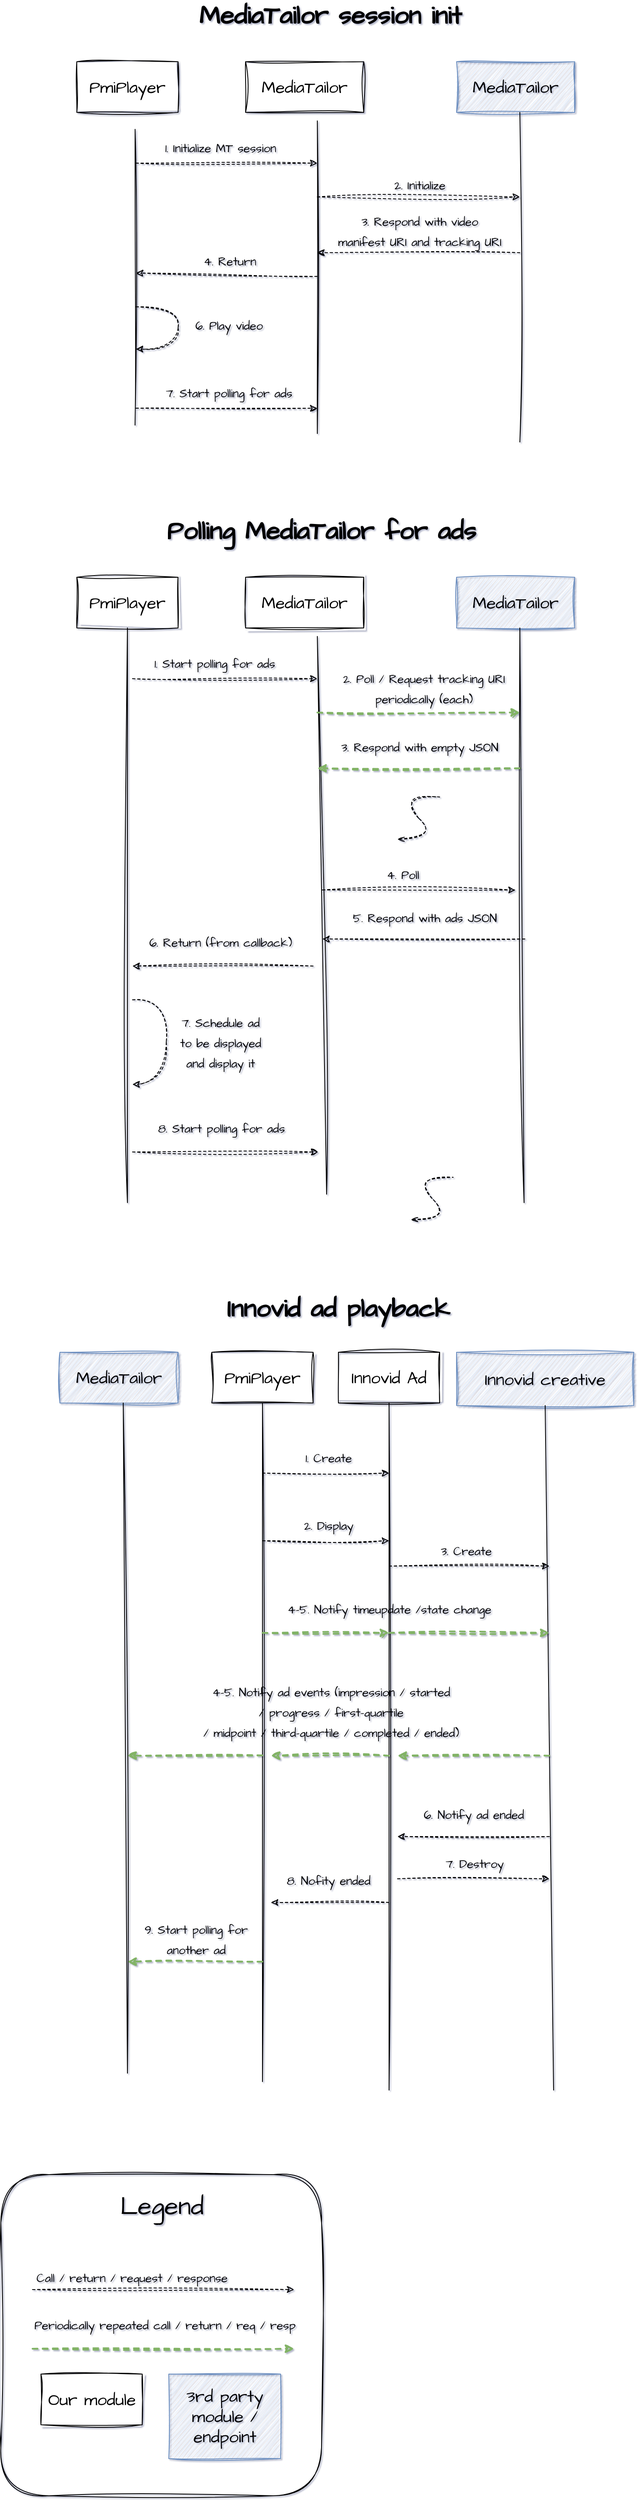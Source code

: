 <mxfile>
    <diagram id="YZph2WwM2QCoW9MXYemE" name="Page-1">
        <mxGraphModel dx="2158" dy="5276" grid="1" gridSize="10" guides="1" tooltips="1" connect="1" arrows="1" fold="1" page="1" pageScale="1" pageWidth="827" pageHeight="1169" background="#ffffff" math="0" shadow="1">
            <root>
                <mxCell id="0"/>
                <mxCell id="1" parent="0"/>
                <mxCell id="139" value="" style="group" parent="1" vertex="1" connectable="0">
                    <mxGeometry x="-810" y="-840" width="380" height="380" as="geometry"/>
                </mxCell>
                <mxCell id="137" value="" style="rounded=1;whiteSpace=wrap;html=1;labelBackgroundColor=none;sketch=1;hachureGap=4;jiggle=2;curveFitting=1;fontFamily=Architects Daughter;fontSource=https%3A%2F%2Ffonts.googleapis.com%2Fcss%3Ffamily%3DArchitects%2BDaughter;fontSize=30;fillColor=none;" parent="139" vertex="1">
                    <mxGeometry width="380" height="380" as="geometry"/>
                </mxCell>
                <mxCell id="131" value="" style="endArrow=classic;html=1;sketch=1;hachureGap=4;jiggle=2;curveFitting=1;fontFamily=Architects Daughter;fontSource=https%3A%2F%2Ffonts.googleapis.com%2Fcss%3Ffamily%3DArchitects%2BDaughter;fontSize=16;dashed=1;" parent="139" edge="1">
                    <mxGeometry width="50" height="50" relative="1" as="geometry">
                        <mxPoint x="37.5" y="136" as="sourcePoint"/>
                        <mxPoint x="347.5" y="136" as="targetPoint"/>
                    </mxGeometry>
                </mxCell>
                <mxCell id="132" value="&lt;font style=&quot;font-size: 14px;&quot;&gt;Call / return / request / response&lt;/font&gt;" style="edgeLabel;html=1;align=center;verticalAlign=middle;resizable=0;points=[];fontSize=20;fontFamily=Architects Daughter;labelBackgroundColor=none;" parent="131" vertex="1" connectable="0">
                    <mxGeometry x="-0.351" relative="1" as="geometry">
                        <mxPoint x="17" y="-16" as="offset"/>
                    </mxGeometry>
                </mxCell>
                <mxCell id="133" value="" style="endArrow=classic;html=1;sketch=1;hachureGap=4;jiggle=2;curveFitting=1;fontFamily=Architects Daughter;fontSource=https%3A%2F%2Ffonts.googleapis.com%2Fcss%3Ffamily%3DArchitects%2BDaughter;fontSize=16;strokeWidth=2;dashed=1;fillColor=#d5e8d4;strokeColor=#82b366;" parent="139" edge="1">
                    <mxGeometry width="50" height="50" relative="1" as="geometry">
                        <mxPoint x="37.5" y="206.0" as="sourcePoint"/>
                        <mxPoint x="347.5" y="206" as="targetPoint"/>
                    </mxGeometry>
                </mxCell>
                <mxCell id="134" value="&lt;font style=&quot;font-size: 14px;&quot;&gt;Periodically repeated call / return / req / resp&lt;br&gt;&lt;/font&gt;" style="edgeLabel;html=1;align=center;verticalAlign=middle;resizable=0;points=[];fontSize=20;fontFamily=Architects Daughter;labelBackgroundColor=none;" parent="133" vertex="1" connectable="0">
                    <mxGeometry x="-0.122" relative="1" as="geometry">
                        <mxPoint x="20" y="-30" as="offset"/>
                    </mxGeometry>
                </mxCell>
                <mxCell id="135" value="Our module" style="rounded=0;whiteSpace=wrap;html=1;sketch=1;hachureGap=4;jiggle=2;curveFitting=1;fontFamily=Architects Daughter;fontSource=https%3A%2F%2Ffonts.googleapis.com%2Fcss%3Ffamily%3DArchitects%2BDaughter;fontSize=20;" parent="139" vertex="1">
                    <mxGeometry x="47.5" y="236" width="120" height="60" as="geometry"/>
                </mxCell>
                <mxCell id="136" value="3rd party module / endpoint" style="rounded=0;whiteSpace=wrap;html=1;sketch=1;hachureGap=4;jiggle=2;curveFitting=1;fontFamily=Architects Daughter;fontSource=https%3A%2F%2Ffonts.googleapis.com%2Fcss%3Ffamily%3DArchitects%2BDaughter;fontSize=20;fillColor=#dae8fc;strokeColor=#6c8ebf;" parent="139" vertex="1">
                    <mxGeometry x="199" y="236" width="132.5" height="100" as="geometry"/>
                </mxCell>
                <mxCell id="138" value="Legend" style="text;html=1;strokeColor=none;fillColor=none;align=center;verticalAlign=middle;whiteSpace=wrap;rounded=0;labelBackgroundColor=none;sketch=1;hachureGap=4;jiggle=2;curveFitting=1;fontFamily=Architects Daughter;fontSource=https%3A%2F%2Ffonts.googleapis.com%2Fcss%3Ffamily%3DArchitects%2BDaughter;fontSize=30;" parent="139" vertex="1">
                    <mxGeometry x="160.5" y="22" width="60" height="30" as="geometry"/>
                </mxCell>
                <mxCell id="268" value="" style="group" vertex="1" connectable="0" parent="1">
                    <mxGeometry x="-740" y="-1880" width="680" height="940" as="geometry"/>
                </mxCell>
                <mxCell id="147" value="PmiPlayer" style="rounded=0;whiteSpace=wrap;html=1;sketch=1;hachureGap=4;jiggle=2;curveFitting=1;fontFamily=Architects Daughter;fontSource=https%3A%2F%2Ffonts.googleapis.com%2Fcss%3Ffamily%3DArchitects%2BDaughter;fontSize=20;" parent="268" vertex="1">
                    <mxGeometry x="180" y="67" width="120" height="60" as="geometry"/>
                </mxCell>
                <mxCell id="150" value="MediaTailor" style="rounded=0;whiteSpace=wrap;html=1;sketch=1;hachureGap=4;jiggle=2;curveFitting=1;fontFamily=Architects Daughter;fontSource=https%3A%2F%2Ffonts.googleapis.com%2Fcss%3Ffamily%3DArchitects%2BDaughter;fontSize=20;fillColor=#dae8fc;strokeColor=#6c8ebf;" parent="268" vertex="1">
                    <mxGeometry y="67" width="140" height="60" as="geometry"/>
                </mxCell>
                <mxCell id="152" value="" style="endArrow=none;html=1;sketch=1;hachureGap=4;jiggle=2;curveFitting=1;fontFamily=Architects Daughter;fontSource=https%3A%2F%2Ffonts.googleapis.com%2Fcss%3Ffamily%3DArchitects%2BDaughter;fontSize=16;entryX=0.5;entryY=1;entryDx=0;entryDy=0;" parent="268" edge="1">
                    <mxGeometry width="50" height="50" relative="1" as="geometry">
                        <mxPoint x="80" y="920" as="sourcePoint"/>
                        <mxPoint x="75" y="127" as="targetPoint"/>
                    </mxGeometry>
                </mxCell>
                <mxCell id="153" value="" style="endArrow=none;html=1;sketch=1;hachureGap=4;jiggle=2;curveFitting=1;fontFamily=Architects Daughter;fontSource=https%3A%2F%2Ffonts.googleapis.com%2Fcss%3Ffamily%3DArchitects%2BDaughter;fontSize=16;entryX=0.5;entryY=1;entryDx=0;entryDy=0;" parent="268" edge="1" target="147">
                    <mxGeometry width="50" height="50" relative="1" as="geometry">
                        <mxPoint x="240" y="930" as="sourcePoint"/>
                        <mxPoint x="249.09" y="147" as="targetPoint"/>
                    </mxGeometry>
                </mxCell>
                <mxCell id="161" value="&lt;font style=&quot;font-size: 30px;&quot;&gt;Innovid ad playback&lt;/font&gt;" style="text;html=1;strokeColor=none;fillColor=none;align=center;verticalAlign=middle;whiteSpace=wrap;rounded=0;labelBackgroundColor=none;sketch=1;hachureGap=4;jiggle=2;curveFitting=1;fontFamily=Architects Daughter;fontSource=https%3A%2F%2Ffonts.googleapis.com%2Fcss%3Ffamily%3DArchitects%2BDaughter;fontSize=27;fontStyle=1" parent="268" vertex="1">
                    <mxGeometry x="140" width="380" height="30" as="geometry"/>
                </mxCell>
                <mxCell id="171" value="Innovid creative" style="rounded=0;whiteSpace=wrap;html=1;sketch=1;hachureGap=4;jiggle=2;curveFitting=1;fontFamily=Architects Daughter;fontSource=https%3A%2F%2Ffonts.googleapis.com%2Fcss%3Ffamily%3DArchitects%2BDaughter;fontSize=20;fillColor=#dae8fc;strokeColor=#6c8ebf;" parent="268" vertex="1">
                    <mxGeometry x="470" y="67" width="210" height="63" as="geometry"/>
                </mxCell>
                <mxCell id="172" value="" style="endArrow=none;html=1;sketch=1;hachureGap=4;jiggle=2;curveFitting=1;fontFamily=Architects Daughter;fontSource=https%3A%2F%2Ffonts.googleapis.com%2Fcss%3Ffamily%3DArchitects%2BDaughter;fontSize=16;entryX=0.5;entryY=1;entryDx=0;entryDy=0;" parent="268" target="171" edge="1">
                    <mxGeometry width="50" height="50" relative="1" as="geometry">
                        <mxPoint x="585" y="940" as="sourcePoint"/>
                        <mxPoint x="585" y="667" as="targetPoint"/>
                    </mxGeometry>
                </mxCell>
                <mxCell id="193" value="" style="endArrow=classic;html=1;sketch=1;hachureGap=4;jiggle=2;curveFitting=1;fontFamily=Architects Daughter;fontSource=https%3A%2F%2Ffonts.googleapis.com%2Fcss%3Ffamily%3DArchitects%2BDaughter;fontSize=16;dashed=1;" parent="268" edge="1">
                    <mxGeometry width="50" height="50" relative="1" as="geometry">
                        <mxPoint x="580" y="640" as="sourcePoint"/>
                        <mxPoint x="400" y="640" as="targetPoint"/>
                    </mxGeometry>
                </mxCell>
                <mxCell id="194" value="&lt;span style=&quot;font-size: 14px;&quot;&gt;6. Notify ad ended&lt;/span&gt;" style="edgeLabel;html=1;align=center;verticalAlign=middle;resizable=0;points=[];fontSize=20;fontFamily=Architects Daughter;labelBackgroundColor=none;" parent="193" vertex="1" connectable="0">
                    <mxGeometry x="-0.351" relative="1" as="geometry">
                        <mxPoint x="-32" y="-28" as="offset"/>
                    </mxGeometry>
                </mxCell>
                <mxCell id="243" value="Innovid Ad" style="rounded=0;whiteSpace=wrap;html=1;sketch=1;hachureGap=4;jiggle=2;curveFitting=1;fontFamily=Architects Daughter;fontSource=https%3A%2F%2Ffonts.googleapis.com%2Fcss%3Ffamily%3DArchitects%2BDaughter;fontSize=20;" vertex="1" parent="268">
                    <mxGeometry x="330" y="67" width="120" height="60" as="geometry"/>
                </mxCell>
                <mxCell id="244" value="" style="endArrow=none;html=1;sketch=1;hachureGap=4;jiggle=2;curveFitting=1;fontFamily=Architects Daughter;fontSource=https%3A%2F%2Ffonts.googleapis.com%2Fcss%3Ffamily%3DArchitects%2BDaughter;fontSize=16;entryX=0.5;entryY=1;entryDx=0;entryDy=0;" edge="1" parent="268" target="243">
                    <mxGeometry width="50" height="50" relative="1" as="geometry">
                        <mxPoint x="390" y="940" as="sourcePoint"/>
                        <mxPoint x="399.09" y="147" as="targetPoint"/>
                    </mxGeometry>
                </mxCell>
                <mxCell id="245" value="" style="endArrow=classic;html=1;sketch=1;hachureGap=4;jiggle=2;curveFitting=1;fontFamily=Architects Daughter;fontSource=https%3A%2F%2Ffonts.googleapis.com%2Fcss%3Ffamily%3DArchitects%2BDaughter;fontSize=16;dashed=1;" edge="1" parent="268">
                    <mxGeometry width="50" height="50" relative="1" as="geometry">
                        <mxPoint x="390" y="718" as="sourcePoint"/>
                        <mxPoint x="250" y="718" as="targetPoint"/>
                    </mxGeometry>
                </mxCell>
                <mxCell id="246" value="&lt;span style=&quot;font-size: 14px;&quot;&gt;8. Nofity ended&lt;/span&gt;" style="edgeLabel;html=1;align=center;verticalAlign=middle;resizable=0;points=[];fontSize=20;fontFamily=Architects Daughter;labelBackgroundColor=none;" vertex="1" connectable="0" parent="245">
                    <mxGeometry x="-0.351" relative="1" as="geometry">
                        <mxPoint x="-27" y="-28" as="offset"/>
                    </mxGeometry>
                </mxCell>
                <mxCell id="247" value="" style="endArrow=classic;html=1;sketch=1;hachureGap=4;jiggle=2;curveFitting=1;fontFamily=Architects Daughter;fontSource=https%3A%2F%2Ffonts.googleapis.com%2Fcss%3Ffamily%3DArchitects%2BDaughter;fontSize=16;dashed=1;" edge="1" parent="268">
                    <mxGeometry width="50" height="50" relative="1" as="geometry">
                        <mxPoint x="400" y="690" as="sourcePoint"/>
                        <mxPoint x="580" y="690" as="targetPoint"/>
                    </mxGeometry>
                </mxCell>
                <mxCell id="248" value="&lt;span style=&quot;font-size: 14px;&quot;&gt;7. Destroy&lt;/span&gt;" style="edgeLabel;html=1;align=center;verticalAlign=middle;resizable=0;points=[];fontSize=20;fontFamily=Architects Daughter;labelBackgroundColor=none;" vertex="1" connectable="0" parent="247">
                    <mxGeometry x="-0.351" relative="1" as="geometry">
                        <mxPoint x="32" y="-20" as="offset"/>
                    </mxGeometry>
                </mxCell>
                <mxCell id="249" value="" style="endArrow=classic;html=1;sketch=1;hachureGap=4;jiggle=2;curveFitting=1;fontFamily=Architects Daughter;fontSource=https%3A%2F%2Ffonts.googleapis.com%2Fcss%3Ffamily%3DArchitects%2BDaughter;fontSize=16;dashed=1;" edge="1" parent="268">
                    <mxGeometry width="50" height="50" relative="1" as="geometry">
                        <mxPoint x="240" y="210" as="sourcePoint"/>
                        <mxPoint x="390" y="210" as="targetPoint"/>
                    </mxGeometry>
                </mxCell>
                <mxCell id="250" value="&lt;span style=&quot;font-size: 14px;&quot;&gt;1. Create&lt;/span&gt;" style="edgeLabel;html=1;align=center;verticalAlign=middle;resizable=0;points=[];fontSize=20;fontFamily=Architects Daughter;labelBackgroundColor=none;" vertex="1" connectable="0" parent="249">
                    <mxGeometry x="-0.351" relative="1" as="geometry">
                        <mxPoint x="29" y="-20" as="offset"/>
                    </mxGeometry>
                </mxCell>
                <mxCell id="255" value="" style="endArrow=classic;html=1;sketch=1;hachureGap=4;jiggle=2;curveFitting=1;fontFamily=Architects Daughter;fontSource=https%3A%2F%2Ffonts.googleapis.com%2Fcss%3Ffamily%3DArchitects%2BDaughter;fontSize=16;dashed=1;" edge="1" parent="268">
                    <mxGeometry width="50" height="50" relative="1" as="geometry">
                        <mxPoint x="390" y="320" as="sourcePoint"/>
                        <mxPoint x="580" y="320" as="targetPoint"/>
                    </mxGeometry>
                </mxCell>
                <mxCell id="256" value="&lt;span style=&quot;font-size: 14px;&quot;&gt;3. Create&lt;/span&gt;" style="edgeLabel;html=1;align=center;verticalAlign=middle;resizable=0;points=[];fontSize=20;fontFamily=Architects Daughter;labelBackgroundColor=none;" vertex="1" connectable="0" parent="255">
                    <mxGeometry x="-0.351" relative="1" as="geometry">
                        <mxPoint x="29" y="-20" as="offset"/>
                    </mxGeometry>
                </mxCell>
                <mxCell id="257" value="" style="endArrow=classic;html=1;sketch=1;hachureGap=4;jiggle=2;curveFitting=1;fontFamily=Architects Daughter;fontSource=https%3A%2F%2Ffonts.googleapis.com%2Fcss%3Ffamily%3DArchitects%2BDaughter;fontSize=16;dashed=1;" edge="1" parent="268">
                    <mxGeometry width="50" height="50" relative="1" as="geometry">
                        <mxPoint x="240" y="290" as="sourcePoint"/>
                        <mxPoint x="390" y="290" as="targetPoint"/>
                    </mxGeometry>
                </mxCell>
                <mxCell id="258" value="&lt;span style=&quot;font-size: 14px;&quot;&gt;2. Display&lt;/span&gt;" style="edgeLabel;html=1;align=center;verticalAlign=middle;resizable=0;points=[];fontSize=20;fontFamily=Architects Daughter;labelBackgroundColor=none;" vertex="1" connectable="0" parent="257">
                    <mxGeometry x="-0.351" relative="1" as="geometry">
                        <mxPoint x="29" y="-20" as="offset"/>
                    </mxGeometry>
                </mxCell>
                <mxCell id="259" value="" style="endArrow=classic;html=1;sketch=1;hachureGap=4;jiggle=2;curveFitting=1;fontFamily=Architects Daughter;fontSource=https%3A%2F%2Ffonts.googleapis.com%2Fcss%3Ffamily%3DArchitects%2BDaughter;fontSize=16;dashed=1;fillColor=#d5e8d4;strokeColor=#82b366;strokeWidth=2;" edge="1" parent="268">
                    <mxGeometry width="50" height="50" relative="1" as="geometry">
                        <mxPoint x="240" y="399" as="sourcePoint"/>
                        <mxPoint x="390" y="399" as="targetPoint"/>
                    </mxGeometry>
                </mxCell>
                <mxCell id="260" value="&lt;span style=&quot;font-size: 14px;&quot;&gt;4-5. Notify timeupdate /state change&lt;/span&gt;" style="edgeLabel;html=1;align=center;verticalAlign=middle;resizable=0;points=[];fontSize=20;fontFamily=Architects Daughter;labelBackgroundColor=none;" vertex="1" connectable="0" parent="259">
                    <mxGeometry x="-0.351" relative="1" as="geometry">
                        <mxPoint x="101" y="-30" as="offset"/>
                    </mxGeometry>
                </mxCell>
                <mxCell id="261" value="" style="endArrow=classic;html=1;sketch=1;hachureGap=4;jiggle=2;curveFitting=1;fontFamily=Architects Daughter;fontSource=https%3A%2F%2Ffonts.googleapis.com%2Fcss%3Ffamily%3DArchitects%2BDaughter;fontSize=16;dashed=1;fillColor=#d5e8d4;strokeColor=#82b366;strokeWidth=2;" edge="1" parent="268">
                    <mxGeometry width="50" height="50" relative="1" as="geometry">
                        <mxPoint x="580" y="544.33" as="sourcePoint"/>
                        <mxPoint x="400" y="544.33" as="targetPoint"/>
                    </mxGeometry>
                </mxCell>
                <mxCell id="262" value="&lt;span style=&quot;font-size: 14px;&quot;&gt;4-5. Notify ad events (impression / started&lt;br&gt;/ progress / first-quartile&lt;br&gt;/ midpoint / third-quartile / completed / ended)&lt;/span&gt;" style="edgeLabel;html=1;align=center;verticalAlign=middle;resizable=0;points=[];fontSize=20;fontFamily=Architects Daughter;labelBackgroundColor=none;spacing=1;spacingTop=-6;spacingBottom=-7;" vertex="1" connectable="0" parent="261">
                    <mxGeometry x="-0.351" relative="1" as="geometry">
                        <mxPoint x="-201" y="-54" as="offset"/>
                    </mxGeometry>
                </mxCell>
                <mxCell id="263" value="" style="endArrow=classic;html=1;sketch=1;hachureGap=4;jiggle=2;curveFitting=1;fontFamily=Architects Daughter;fontSource=https%3A%2F%2Ffonts.googleapis.com%2Fcss%3Ffamily%3DArchitects%2BDaughter;fontSize=16;dashed=1;fillColor=#d5e8d4;strokeColor=#82b366;strokeWidth=2;" edge="1" parent="268">
                    <mxGeometry width="50" height="50" relative="1" as="geometry">
                        <mxPoint x="390" y="544.33" as="sourcePoint"/>
                        <mxPoint x="250" y="544.33" as="targetPoint"/>
                    </mxGeometry>
                </mxCell>
                <mxCell id="265" value="" style="endArrow=classic;html=1;sketch=1;hachureGap=4;jiggle=2;curveFitting=1;fontFamily=Architects Daughter;fontSource=https%3A%2F%2Ffonts.googleapis.com%2Fcss%3Ffamily%3DArchitects%2BDaughter;fontSize=16;dashed=1;fillColor=#d5e8d4;strokeColor=#82b366;strokeWidth=2;" edge="1" parent="268">
                    <mxGeometry width="50" height="50" relative="1" as="geometry">
                        <mxPoint x="390" y="399" as="sourcePoint"/>
                        <mxPoint x="580" y="399" as="targetPoint"/>
                    </mxGeometry>
                </mxCell>
                <mxCell id="267" value="" style="endArrow=classic;html=1;sketch=1;hachureGap=4;jiggle=2;curveFitting=1;fontFamily=Architects Daughter;fontSource=https%3A%2F%2Ffonts.googleapis.com%2Fcss%3Ffamily%3DArchitects%2BDaughter;fontSize=16;dashed=1;fillColor=#d5e8d4;strokeColor=#82b366;strokeWidth=2;" edge="1" parent="268">
                    <mxGeometry width="50" height="50" relative="1" as="geometry">
                        <mxPoint x="240" y="544" as="sourcePoint"/>
                        <mxPoint x="80" y="544.29" as="targetPoint"/>
                    </mxGeometry>
                </mxCell>
                <mxCell id="251" value="" style="endArrow=classic;html=1;sketch=1;hachureGap=4;jiggle=2;curveFitting=1;fontFamily=Architects Daughter;fontSource=https%3A%2F%2Ffonts.googleapis.com%2Fcss%3Ffamily%3DArchitects%2BDaughter;fontSize=16;dashed=1;fillColor=#d5e8d4;strokeColor=#82b366;strokeWidth=2;" edge="1" parent="268">
                    <mxGeometry width="50" height="50" relative="1" as="geometry">
                        <mxPoint x="240" y="788" as="sourcePoint"/>
                        <mxPoint x="80" y="788" as="targetPoint"/>
                    </mxGeometry>
                </mxCell>
                <mxCell id="252" value="&lt;span style=&quot;font-size: 14px;&quot;&gt;9. Start polling for&lt;br&gt;another ad&lt;/span&gt;" style="edgeLabel;html=1;align=center;verticalAlign=middle;resizable=0;points=[];fontSize=20;fontFamily=Architects Daughter;labelBackgroundColor=none;" vertex="1" connectable="0" parent="251">
                    <mxGeometry x="-0.351" relative="1" as="geometry">
                        <mxPoint x="-27" y="-28" as="offset"/>
                    </mxGeometry>
                </mxCell>
                <mxCell id="278" value="" style="group" vertex="1" connectable="0" parent="1">
                    <mxGeometry x="-720" y="-2800" width="590" height="830" as="geometry"/>
                </mxCell>
                <mxCell id="80" value="PmiPlayer" style="rounded=0;whiteSpace=wrap;html=1;sketch=1;hachureGap=4;jiggle=2;curveFitting=1;fontFamily=Architects Daughter;fontSource=https%3A%2F%2Ffonts.googleapis.com%2Fcss%3Ffamily%3DArchitects%2BDaughter;fontSize=20;" parent="278" vertex="1">
                    <mxGeometry y="70" width="120" height="60" as="geometry"/>
                </mxCell>
                <mxCell id="82" value="MediaTailor" style="rounded=0;whiteSpace=wrap;html=1;sketch=1;hachureGap=4;jiggle=2;curveFitting=1;fontFamily=Architects Daughter;fontSource=https%3A%2F%2Ffonts.googleapis.com%2Fcss%3Ffamily%3DArchitects%2BDaughter;fontSize=20;" parent="278" vertex="1">
                    <mxGeometry x="200" y="70" width="140" height="60" as="geometry"/>
                </mxCell>
                <mxCell id="83" value="MediaTailor" style="rounded=0;whiteSpace=wrap;html=1;sketch=1;hachureGap=4;jiggle=2;curveFitting=1;fontFamily=Architects Daughter;fontSource=https%3A%2F%2Ffonts.googleapis.com%2Fcss%3Ffamily%3DArchitects%2BDaughter;fontSize=20;fillColor=#dae8fc;strokeColor=#6c8ebf;" parent="278" vertex="1">
                    <mxGeometry x="450" y="70" width="140" height="60" as="geometry"/>
                </mxCell>
                <mxCell id="85" value="" style="endArrow=none;html=1;sketch=1;hachureGap=4;jiggle=2;curveFitting=1;fontFamily=Architects Daughter;fontSource=https%3A%2F%2Ffonts.googleapis.com%2Fcss%3Ffamily%3DArchitects%2BDaughter;fontSize=16;entryX=0.5;entryY=1;entryDx=0;entryDy=0;" parent="278" edge="1">
                    <mxGeometry width="50" height="50" relative="1" as="geometry">
                        <mxPoint x="530" y="810" as="sourcePoint"/>
                        <mxPoint x="525" y="130" as="targetPoint"/>
                    </mxGeometry>
                </mxCell>
                <mxCell id="86" value="" style="endArrow=none;html=1;sketch=1;hachureGap=4;jiggle=2;curveFitting=1;fontFamily=Architects Daughter;fontSource=https%3A%2F%2Ffonts.googleapis.com%2Fcss%3Ffamily%3DArchitects%2BDaughter;fontSize=16;entryX=0.5;entryY=1;entryDx=0;entryDy=0;" parent="278" edge="1" target="80">
                    <mxGeometry width="50" height="50" relative="1" as="geometry">
                        <mxPoint x="60" y="810" as="sourcePoint"/>
                        <mxPoint x="69" y="150" as="targetPoint"/>
                    </mxGeometry>
                </mxCell>
                <mxCell id="87" value="" style="endArrow=none;html=1;sketch=1;hachureGap=4;jiggle=2;curveFitting=1;fontFamily=Architects Daughter;fontSource=https%3A%2F%2Ffonts.googleapis.com%2Fcss%3Ffamily%3DArchitects%2BDaughter;fontSize=16;entryX=0.5;entryY=1;entryDx=0;entryDy=0;" parent="278" edge="1">
                    <mxGeometry width="50" height="50" relative="1" as="geometry">
                        <mxPoint x="296" y="800" as="sourcePoint"/>
                        <mxPoint x="285" y="140" as="targetPoint"/>
                    </mxGeometry>
                </mxCell>
                <mxCell id="88" value="" style="endArrow=classic;html=1;sketch=1;hachureGap=4;jiggle=2;curveFitting=1;fontFamily=Architects Daughter;fontSource=https%3A%2F%2Ffonts.googleapis.com%2Fcss%3Ffamily%3DArchitects%2BDaughter;fontSize=16;dashed=1;" parent="278" edge="1">
                    <mxGeometry width="50" height="50" relative="1" as="geometry">
                        <mxPoint x="66" y="190" as="sourcePoint"/>
                        <mxPoint x="285" y="190" as="targetPoint"/>
                    </mxGeometry>
                </mxCell>
                <mxCell id="89" value="&lt;font style=&quot;font-size: 14px;&quot;&gt;1. Start polling for ads&lt;/font&gt;" style="edgeLabel;html=1;align=center;verticalAlign=middle;resizable=0;points=[];fontSize=20;fontFamily=Architects Daughter;labelBackgroundColor=none;" parent="88" vertex="1" connectable="0">
                    <mxGeometry x="-0.351" relative="1" as="geometry">
                        <mxPoint x="26" y="-20" as="offset"/>
                    </mxGeometry>
                </mxCell>
                <mxCell id="90" value="" style="endArrow=classic;html=1;sketch=1;hachureGap=4;jiggle=2;curveFitting=1;fontFamily=Architects Daughter;fontSource=https%3A%2F%2Ffonts.googleapis.com%2Fcss%3Ffamily%3DArchitects%2BDaughter;fontSize=16;strokeWidth=2;dashed=1;fillColor=#d5e8d4;strokeColor=#82b366;" parent="278" edge="1">
                    <mxGeometry width="50" height="50" relative="1" as="geometry">
                        <mxPoint x="285" y="230" as="sourcePoint"/>
                        <mxPoint x="525" y="230" as="targetPoint"/>
                    </mxGeometry>
                </mxCell>
                <mxCell id="91" value="&lt;font style=&quot;font-size: 14px;&quot;&gt;2. Poll / Request tracking URI&lt;br&gt;periodically (each)&lt;br&gt;&lt;/font&gt;" style="edgeLabel;html=1;align=center;verticalAlign=middle;resizable=0;points=[];fontSize=20;fontFamily=Architects Daughter;labelBackgroundColor=none;" parent="90" vertex="1" connectable="0">
                    <mxGeometry x="-0.122" relative="1" as="geometry">
                        <mxPoint x="20" y="-30" as="offset"/>
                    </mxGeometry>
                </mxCell>
                <mxCell id="92" value="" style="endArrow=classic;html=1;sketch=1;hachureGap=4;jiggle=2;curveFitting=1;fontFamily=Architects Daughter;fontSource=https%3A%2F%2Ffonts.googleapis.com%2Fcss%3Ffamily%3DArchitects%2BDaughter;fontSize=16;dashed=1;strokeWidth=2;fillColor=#d5e8d4;strokeColor=#82b366;" parent="278" edge="1">
                    <mxGeometry width="50" height="50" relative="1" as="geometry">
                        <mxPoint x="525" y="296" as="sourcePoint"/>
                        <mxPoint x="285" y="296" as="targetPoint"/>
                    </mxGeometry>
                </mxCell>
                <mxCell id="93" value="&lt;font style=&quot;font-size: 14px;&quot;&gt;3. Respond with empty JSON&lt;/font&gt;" style="edgeLabel;html=1;align=center;verticalAlign=middle;resizable=0;points=[];fontSize=20;fontFamily=Architects Daughter;labelBackgroundColor=none;" parent="92" vertex="1" connectable="0">
                    <mxGeometry x="0.122" relative="1" as="geometry">
                        <mxPoint x="15" y="-27" as="offset"/>
                    </mxGeometry>
                </mxCell>
                <mxCell id="100" value="&lt;span&gt;&lt;font style=&quot;font-size: 30px;&quot;&gt;Polling MediaTailor for ads&lt;/font&gt;&lt;/span&gt;" style="text;html=1;strokeColor=none;fillColor=none;align=center;verticalAlign=middle;whiteSpace=wrap;rounded=0;labelBackgroundColor=none;sketch=1;hachureGap=4;jiggle=2;curveFitting=1;fontFamily=Architects Daughter;fontSource=https%3A%2F%2Ffonts.googleapis.com%2Fcss%3Ffamily%3DArchitects%2BDaughter;fontSize=14;fontStyle=1" parent="278" vertex="1">
                    <mxGeometry x="45" width="490" height="30" as="geometry"/>
                </mxCell>
                <mxCell id="101" value="" style="endArrow=classic;html=1;sketch=1;hachureGap=4;jiggle=2;curveFitting=1;fontFamily=Architects Daughter;fontSource=https%3A%2F%2Ffonts.googleapis.com%2Fcss%3Ffamily%3DArchitects%2BDaughter;fontSize=16;dashed=1;" parent="278" edge="1">
                    <mxGeometry width="50" height="50" relative="1" as="geometry">
                        <mxPoint x="531" y="498" as="sourcePoint"/>
                        <mxPoint x="291" y="498" as="targetPoint"/>
                    </mxGeometry>
                </mxCell>
                <mxCell id="102" value="&lt;font style=&quot;font-size: 14px;&quot;&gt;5. Respond with ads JSON&lt;/font&gt;" style="edgeLabel;html=1;align=center;verticalAlign=middle;resizable=0;points=[];fontSize=20;fontFamily=Architects Daughter;labelBackgroundColor=none;" parent="101" vertex="1" connectable="0">
                    <mxGeometry x="0.122" relative="1" as="geometry">
                        <mxPoint x="15" y="-27" as="offset"/>
                    </mxGeometry>
                </mxCell>
                <mxCell id="106" value="" style="curved=1;endArrow=none;html=1;dashed=1;sketch=1;hachureGap=4;jiggle=2;curveFitting=1;fontFamily=Architects Daughter;fontSource=https%3A%2F%2Ffonts.googleapis.com%2Fcss%3Ffamily%3DArchitects%2BDaughter;fontSize=30;startArrow=openThin;startFill=0;endFill=0;" parent="278" edge="1">
                    <mxGeometry width="50" height="50" relative="1" as="geometry">
                        <mxPoint x="380" y="380" as="sourcePoint"/>
                        <mxPoint x="430" y="330" as="targetPoint"/>
                        <Array as="points">
                            <mxPoint x="430" y="380"/>
                            <mxPoint x="380" y="330"/>
                        </Array>
                    </mxGeometry>
                </mxCell>
                <mxCell id="107" value="" style="endArrow=classic;html=1;sketch=1;hachureGap=4;jiggle=2;curveFitting=1;fontFamily=Architects Daughter;fontSource=https%3A%2F%2Ffonts.googleapis.com%2Fcss%3Ffamily%3DArchitects%2BDaughter;fontSize=16;dashed=1;" parent="278" edge="1">
                    <mxGeometry width="50" height="50" relative="1" as="geometry">
                        <mxPoint x="291" y="440" as="sourcePoint"/>
                        <mxPoint x="520" y="440" as="targetPoint"/>
                    </mxGeometry>
                </mxCell>
                <mxCell id="108" value="&lt;font style=&quot;font-size: 14px;&quot;&gt;4. Poll&lt;br&gt;&lt;/font&gt;" style="edgeLabel;html=1;align=center;verticalAlign=middle;resizable=0;points=[];fontSize=20;fontFamily=Architects Daughter;labelBackgroundColor=none;" parent="107" vertex="1" connectable="0">
                    <mxGeometry x="-0.122" relative="1" as="geometry">
                        <mxPoint x="-6" y="-20" as="offset"/>
                    </mxGeometry>
                </mxCell>
                <mxCell id="109" value="" style="endArrow=classic;html=1;sketch=1;hachureGap=4;jiggle=2;curveFitting=1;fontFamily=Architects Daughter;fontSource=https%3A%2F%2Ffonts.googleapis.com%2Fcss%3Ffamily%3DArchitects%2BDaughter;fontSize=16;dashed=1;" parent="278" edge="1">
                    <mxGeometry width="50" height="50" relative="1" as="geometry">
                        <mxPoint x="280" y="530" as="sourcePoint"/>
                        <mxPoint x="66" y="530" as="targetPoint"/>
                    </mxGeometry>
                </mxCell>
                <mxCell id="110" value="&lt;font style=&quot;font-size: 14px;&quot;&gt;6. Return (from callback)&lt;/font&gt;" style="edgeLabel;html=1;align=center;verticalAlign=middle;resizable=0;points=[];fontSize=20;fontFamily=Architects Daughter;labelBackgroundColor=none;" parent="109" vertex="1" connectable="0">
                    <mxGeometry x="0.122" relative="1" as="geometry">
                        <mxPoint x="10" y="-30" as="offset"/>
                    </mxGeometry>
                </mxCell>
                <mxCell id="140" value="" style="endArrow=classic;html=1;sketch=1;hachureGap=4;jiggle=2;curveFitting=1;fontFamily=Architects Daughter;fontSource=https%3A%2F%2Ffonts.googleapis.com%2Fcss%3Ffamily%3DArchitects%2BDaughter;fontSize=16;dashed=1;" parent="278" edge="1">
                    <mxGeometry width="50" height="50" relative="1" as="geometry">
                        <mxPoint x="66" y="750" as="sourcePoint"/>
                        <mxPoint x="286" y="750" as="targetPoint"/>
                    </mxGeometry>
                </mxCell>
                <mxCell id="141" value="&lt;span style=&quot;font-size: 14px;&quot;&gt;8. Start polling for ads&lt;/span&gt;" style="edgeLabel;html=1;align=center;verticalAlign=middle;resizable=0;points=[];fontSize=20;fontFamily=Architects Daughter;labelBackgroundColor=none;" parent="140" vertex="1" connectable="0">
                    <mxGeometry x="-0.351" relative="1" as="geometry">
                        <mxPoint x="33" y="-30" as="offset"/>
                    </mxGeometry>
                </mxCell>
                <mxCell id="269" value="" style="endArrow=classic;html=1;sketch=1;hachureGap=4;jiggle=2;curveFitting=1;fontFamily=Architects Daughter;fontSource=https%3A%2F%2Ffonts.googleapis.com%2Fcss%3Ffamily%3DArchitects%2BDaughter;fontSize=16;dashed=1;edgeStyle=orthogonalEdgeStyle;curved=1;" edge="1" parent="278">
                    <mxGeometry width="50" height="50" relative="1" as="geometry">
                        <mxPoint x="66" y="570" as="sourcePoint"/>
                        <mxPoint x="66" y="670" as="targetPoint"/>
                        <Array as="points">
                            <mxPoint x="106" y="570"/>
                            <mxPoint x="106" y="670"/>
                        </Array>
                    </mxGeometry>
                </mxCell>
                <mxCell id="270" value="&lt;font style=&quot;font-size: 14px;&quot;&gt;7. Schedule ad&lt;br&gt;to be displayed&lt;br&gt;and display it&lt;/font&gt;" style="edgeLabel;html=1;align=center;verticalAlign=middle;resizable=0;points=[];fontSize=20;fontFamily=Architects Daughter;labelBackgroundColor=none;" vertex="1" connectable="0" parent="269">
                    <mxGeometry x="-0.351" relative="1" as="geometry">
                        <mxPoint x="64" y="30" as="offset"/>
                    </mxGeometry>
                </mxCell>
                <mxCell id="277" value="" style="curved=1;endArrow=none;html=1;dashed=1;sketch=1;hachureGap=4;jiggle=2;curveFitting=1;fontFamily=Architects Daughter;fontSource=https%3A%2F%2Ffonts.googleapis.com%2Fcss%3Ffamily%3DArchitects%2BDaughter;fontSize=30;startArrow=openThin;startFill=0;endFill=0;" edge="1" parent="278">
                    <mxGeometry width="50" height="50" relative="1" as="geometry">
                        <mxPoint x="396" y="830" as="sourcePoint"/>
                        <mxPoint x="446" y="780" as="targetPoint"/>
                        <Array as="points">
                            <mxPoint x="446" y="830"/>
                            <mxPoint x="396" y="780"/>
                        </Array>
                    </mxGeometry>
                </mxCell>
                <mxCell id="282" value="" style="group" vertex="1" connectable="0" parent="1">
                    <mxGeometry x="-720" y="-3410" width="590" height="520" as="geometry"/>
                </mxCell>
                <mxCell id="57" value="PmiPlayer" style="rounded=0;whiteSpace=wrap;html=1;sketch=1;hachureGap=4;jiggle=2;curveFitting=1;fontFamily=Architects Daughter;fontSource=https%3A%2F%2Ffonts.googleapis.com%2Fcss%3Ffamily%3DArchitects%2BDaughter;fontSize=20;" parent="282" vertex="1">
                    <mxGeometry y="70" width="120" height="60" as="geometry"/>
                </mxCell>
                <mxCell id="59" value="MediaTailor" style="rounded=0;whiteSpace=wrap;html=1;sketch=1;hachureGap=4;jiggle=2;curveFitting=1;fontFamily=Architects Daughter;fontSource=https%3A%2F%2Ffonts.googleapis.com%2Fcss%3Ffamily%3DArchitects%2BDaughter;fontSize=20;" parent="282" vertex="1">
                    <mxGeometry x="200" y="70" width="140" height="60" as="geometry"/>
                </mxCell>
                <mxCell id="60" value="MediaTailor" style="rounded=0;whiteSpace=wrap;html=1;sketch=1;hachureGap=4;jiggle=2;curveFitting=1;fontFamily=Architects Daughter;fontSource=https%3A%2F%2Ffonts.googleapis.com%2Fcss%3Ffamily%3DArchitects%2BDaughter;fontSize=20;fillColor=#dae8fc;strokeColor=#6c8ebf;" parent="282" vertex="1">
                    <mxGeometry x="450" y="70" width="140" height="60" as="geometry"/>
                </mxCell>
                <mxCell id="62" value="" style="endArrow=none;html=1;sketch=1;hachureGap=4;jiggle=2;curveFitting=1;fontFamily=Architects Daughter;fontSource=https%3A%2F%2Ffonts.googleapis.com%2Fcss%3Ffamily%3DArchitects%2BDaughter;fontSize=16;entryX=0.5;entryY=1;entryDx=0;entryDy=0;" parent="282" edge="1">
                    <mxGeometry width="50" height="50" relative="1" as="geometry">
                        <mxPoint x="525" y="520" as="sourcePoint"/>
                        <mxPoint x="525" y="130" as="targetPoint"/>
                    </mxGeometry>
                </mxCell>
                <mxCell id="63" value="" style="endArrow=none;html=1;sketch=1;hachureGap=4;jiggle=2;curveFitting=1;fontFamily=Architects Daughter;fontSource=https%3A%2F%2Ffonts.googleapis.com%2Fcss%3Ffamily%3DArchitects%2BDaughter;fontSize=16;entryX=0.5;entryY=1;entryDx=0;entryDy=0;" parent="282" edge="1">
                    <mxGeometry width="50" height="50" relative="1" as="geometry">
                        <mxPoint x="69" y="500" as="sourcePoint"/>
                        <mxPoint x="69.09" y="150" as="targetPoint"/>
                    </mxGeometry>
                </mxCell>
                <mxCell id="64" value="" style="endArrow=none;html=1;sketch=1;hachureGap=4;jiggle=2;curveFitting=1;fontFamily=Architects Daughter;fontSource=https%3A%2F%2Ffonts.googleapis.com%2Fcss%3Ffamily%3DArchitects%2BDaughter;fontSize=16;entryX=0.5;entryY=1;entryDx=0;entryDy=0;" parent="282" edge="1">
                    <mxGeometry width="50" height="50" relative="1" as="geometry">
                        <mxPoint x="285" y="510" as="sourcePoint"/>
                        <mxPoint x="285" y="140" as="targetPoint"/>
                    </mxGeometry>
                </mxCell>
                <mxCell id="65" value="" style="endArrow=classic;html=1;sketch=1;hachureGap=4;jiggle=2;curveFitting=1;fontFamily=Architects Daughter;fontSource=https%3A%2F%2Ffonts.googleapis.com%2Fcss%3Ffamily%3DArchitects%2BDaughter;fontSize=16;dashed=1;" parent="282" edge="1">
                    <mxGeometry width="50" height="50" relative="1" as="geometry">
                        <mxPoint x="70" y="190" as="sourcePoint"/>
                        <mxPoint x="285" y="190" as="targetPoint"/>
                    </mxGeometry>
                </mxCell>
                <mxCell id="68" value="&lt;font style=&quot;font-size: 14px;&quot;&gt;1. Initialize MT session&lt;/font&gt;" style="edgeLabel;html=1;align=center;verticalAlign=middle;resizable=0;points=[];fontSize=20;fontFamily=Architects Daughter;labelBackgroundColor=none;" parent="65" vertex="1" connectable="0">
                    <mxGeometry x="-0.351" relative="1" as="geometry">
                        <mxPoint x="30" y="-20" as="offset"/>
                    </mxGeometry>
                </mxCell>
                <mxCell id="66" value="" style="endArrow=classic;html=1;sketch=1;hachureGap=4;jiggle=2;curveFitting=1;fontFamily=Architects Daughter;fontSource=https%3A%2F%2Ffonts.googleapis.com%2Fcss%3Ffamily%3DArchitects%2BDaughter;fontSize=16;dashed=1;" parent="282" edge="1">
                    <mxGeometry width="50" height="50" relative="1" as="geometry">
                        <mxPoint x="285" y="230" as="sourcePoint"/>
                        <mxPoint x="525" y="230" as="targetPoint"/>
                    </mxGeometry>
                </mxCell>
                <mxCell id="69" value="&lt;font style=&quot;font-size: 14px;&quot;&gt;2. Initialize&lt;/font&gt;" style="edgeLabel;html=1;align=center;verticalAlign=middle;resizable=0;points=[];fontSize=20;fontFamily=Architects Daughter;labelBackgroundColor=none;" parent="66" vertex="1" connectable="0">
                    <mxGeometry x="-0.122" relative="1" as="geometry">
                        <mxPoint x="15" y="-16" as="offset"/>
                    </mxGeometry>
                </mxCell>
                <mxCell id="67" value="" style="endArrow=classic;html=1;sketch=1;hachureGap=4;jiggle=2;curveFitting=1;fontFamily=Architects Daughter;fontSource=https%3A%2F%2Ffonts.googleapis.com%2Fcss%3Ffamily%3DArchitects%2BDaughter;fontSize=16;dashed=1;" parent="282" edge="1">
                    <mxGeometry width="50" height="50" relative="1" as="geometry">
                        <mxPoint x="525" y="296" as="sourcePoint"/>
                        <mxPoint x="285" y="296" as="targetPoint"/>
                    </mxGeometry>
                </mxCell>
                <mxCell id="71" value="&lt;font style=&quot;font-size: 14px;&quot;&gt;3. Respond with video&lt;br&gt;manifest URI and tracking URI&lt;/font&gt;" style="edgeLabel;html=1;align=center;verticalAlign=middle;resizable=0;points=[];fontSize=20;fontFamily=Architects Daughter;labelBackgroundColor=none;" parent="67" vertex="1" connectable="0">
                    <mxGeometry x="0.122" relative="1" as="geometry">
                        <mxPoint x="15" y="-27" as="offset"/>
                    </mxGeometry>
                </mxCell>
                <mxCell id="74" value="" style="endArrow=classic;html=1;sketch=1;hachureGap=4;jiggle=2;curveFitting=1;fontFamily=Architects Daughter;fontSource=https%3A%2F%2Ffonts.googleapis.com%2Fcss%3Ffamily%3DArchitects%2BDaughter;fontSize=16;dashed=1;" parent="282" edge="1">
                    <mxGeometry width="50" height="50" relative="1" as="geometry">
                        <mxPoint x="285" y="324" as="sourcePoint"/>
                        <mxPoint x="70" y="320" as="targetPoint"/>
                    </mxGeometry>
                </mxCell>
                <mxCell id="75" value="&lt;span style=&quot;font-size: 14px;&quot;&gt;4. Return&lt;/span&gt;" style="edgeLabel;html=1;align=center;verticalAlign=middle;resizable=0;points=[];fontSize=20;fontFamily=Architects Daughter;labelBackgroundColor=none;" parent="74" vertex="1" connectable="0">
                    <mxGeometry x="0.122" relative="1" as="geometry">
                        <mxPoint x="16" y="-18" as="offset"/>
                    </mxGeometry>
                </mxCell>
                <mxCell id="76" value="" style="endArrow=classic;html=1;sketch=1;hachureGap=4;jiggle=2;curveFitting=1;fontFamily=Architects Daughter;fontSource=https%3A%2F%2Ffonts.googleapis.com%2Fcss%3Ffamily%3DArchitects%2BDaughter;fontSize=16;dashed=1;" parent="282" edge="1">
                    <mxGeometry width="50" height="50" relative="1" as="geometry">
                        <mxPoint x="70" y="480" as="sourcePoint"/>
                        <mxPoint x="285" y="480" as="targetPoint"/>
                    </mxGeometry>
                </mxCell>
                <mxCell id="77" value="&lt;font style=&quot;font-size: 14px;&quot;&gt;7. Start polling for ads&lt;/font&gt;" style="edgeLabel;html=1;align=center;verticalAlign=middle;resizable=0;points=[];fontSize=20;fontFamily=Architects Daughter;labelBackgroundColor=none;" parent="76" vertex="1" connectable="0">
                    <mxGeometry x="-0.351" relative="1" as="geometry">
                        <mxPoint x="40" y="-20" as="offset"/>
                    </mxGeometry>
                </mxCell>
                <mxCell id="79" value="&lt;b&gt;&lt;font style=&quot;font-size: 30px;&quot;&gt;MediaTailor session init&lt;/font&gt;&lt;/b&gt;" style="text;html=1;strokeColor=none;fillColor=none;align=center;verticalAlign=middle;whiteSpace=wrap;rounded=0;labelBackgroundColor=none;sketch=1;hachureGap=4;jiggle=2;curveFitting=1;fontFamily=Architects Daughter;fontSource=https%3A%2F%2Ffonts.googleapis.com%2Fcss%3Ffamily%3DArchitects%2BDaughter;fontSize=14;" parent="282" vertex="1">
                    <mxGeometry x="60" width="481" height="30" as="geometry"/>
                </mxCell>
                <mxCell id="280" value="" style="endArrow=classic;html=1;sketch=1;hachureGap=4;jiggle=2;curveFitting=1;fontFamily=Architects Daughter;fontSource=https%3A%2F%2Ffonts.googleapis.com%2Fcss%3Ffamily%3DArchitects%2BDaughter;fontSize=16;dashed=1;edgeStyle=orthogonalEdgeStyle;curved=1;" edge="1" parent="282">
                    <mxGeometry width="50" height="50" relative="1" as="geometry">
                        <mxPoint x="70" y="360" as="sourcePoint"/>
                        <mxPoint x="70" y="410" as="targetPoint"/>
                        <Array as="points">
                            <mxPoint x="120" y="360"/>
                            <mxPoint x="120" y="410"/>
                        </Array>
                    </mxGeometry>
                </mxCell>
                <mxCell id="281" value="&lt;span style=&quot;font-size: 14px;&quot;&gt;6. Play video&lt;/span&gt;" style="edgeLabel;html=1;align=center;verticalAlign=middle;resizable=0;points=[];fontSize=20;fontFamily=Architects Daughter;labelBackgroundColor=none;" vertex="1" connectable="0" parent="280">
                    <mxGeometry x="-0.351" relative="1" as="geometry">
                        <mxPoint x="61" y="20" as="offset"/>
                    </mxGeometry>
                </mxCell>
            </root>
        </mxGraphModel>
    </diagram>
</mxfile>

